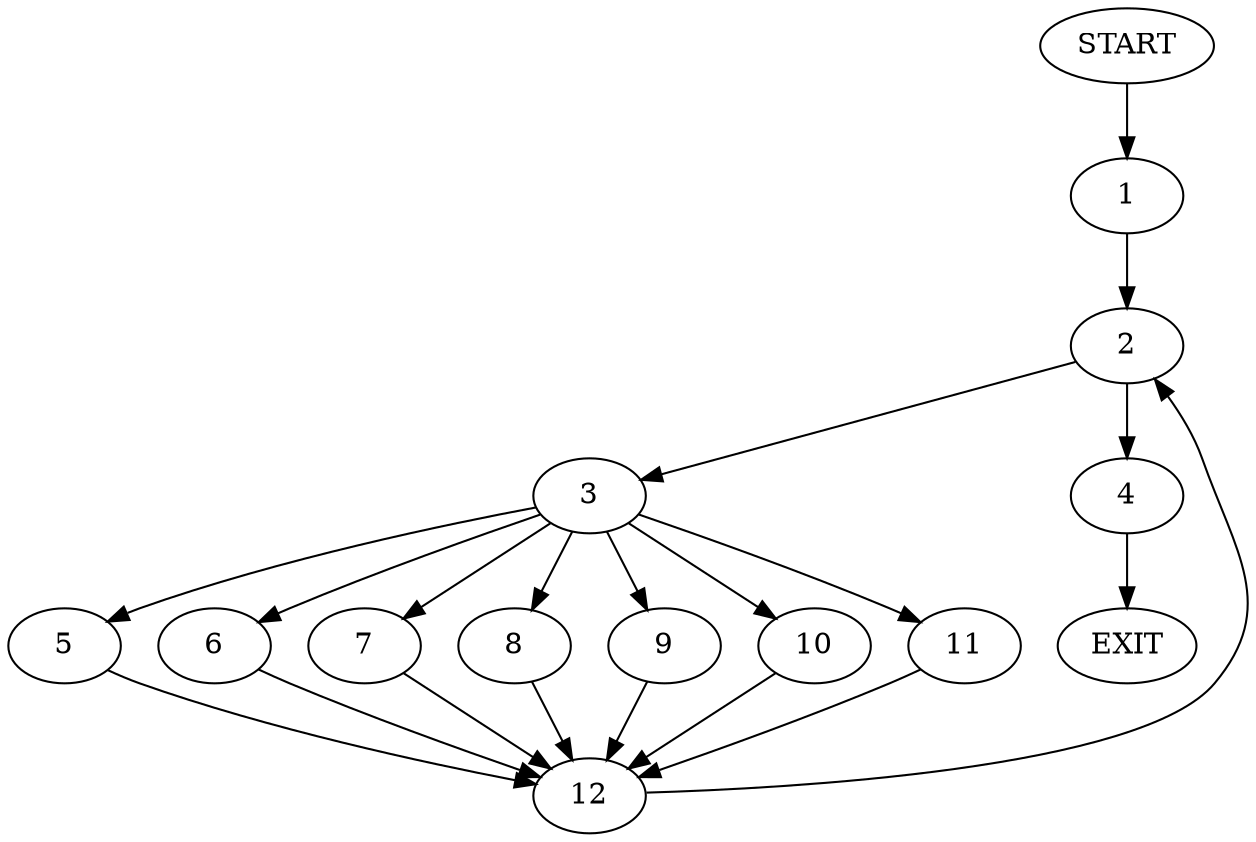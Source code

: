 digraph {
0 [label="START"]
13 [label="EXIT"]
0 -> 1
1 -> 2
2 -> 3
2 -> 4
3 -> 5
3 -> 6
3 -> 7
3 -> 8
3 -> 9
3 -> 10
3 -> 11
4 -> 13
5 -> 12
7 -> 12
9 -> 12
11 -> 12
8 -> 12
6 -> 12
10 -> 12
12 -> 2
}
